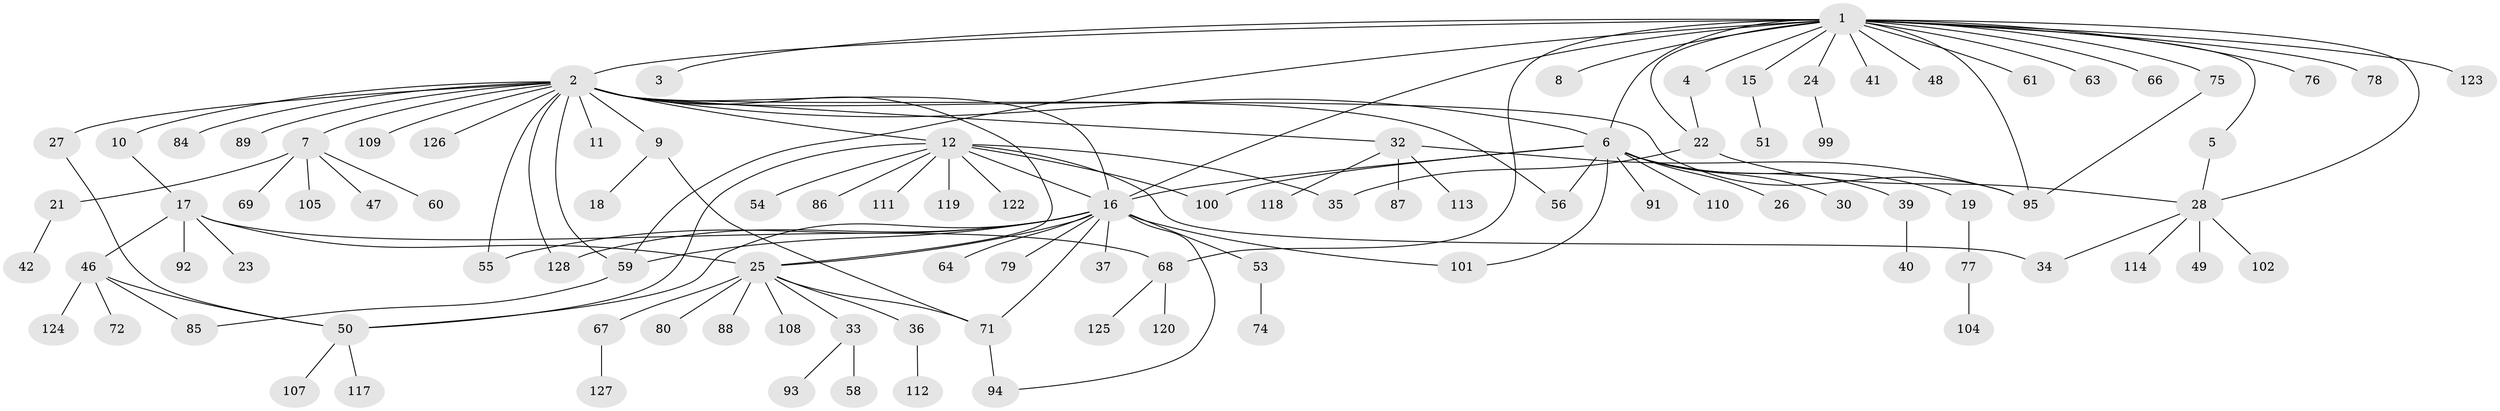 // original degree distribution, {25: 0.007751937984496124, 22: 0.007751937984496124, 1: 0.5348837209302325, 2: 0.23255813953488372, 6: 0.031007751937984496, 7: 0.007751937984496124, 4: 0.031007751937984496, 8: 0.015503875968992248, 11: 0.007751937984496124, 5: 0.03875968992248062, 17: 0.007751937984496124, 3: 0.07751937984496124}
// Generated by graph-tools (version 1.1) at 2025/11/02/27/25 16:11:14]
// undirected, 101 vertices, 129 edges
graph export_dot {
graph [start="1"]
  node [color=gray90,style=filled];
  1 [super="+90"];
  2 [super="+20"];
  3;
  4;
  5;
  6 [super="+13"];
  7 [super="+65"];
  8;
  9 [super="+31"];
  10;
  11;
  12 [super="+14"];
  15;
  16 [super="+38"];
  17 [super="+52"];
  18;
  19 [super="+29"];
  21;
  22 [super="+129"];
  23;
  24 [super="+116"];
  25 [super="+45"];
  26 [super="+44"];
  27 [super="+81"];
  28 [super="+43"];
  30;
  32 [super="+57"];
  33;
  34;
  35 [super="+98"];
  36;
  37;
  39;
  40;
  41;
  42;
  46;
  47;
  48 [super="+70"];
  49;
  50 [super="+97"];
  51;
  53;
  54;
  55 [super="+83"];
  56;
  58;
  59 [super="+62"];
  60;
  61 [super="+121"];
  63;
  64;
  66;
  67 [super="+96"];
  68 [super="+73"];
  69 [super="+82"];
  71 [super="+103"];
  72;
  74;
  75;
  76;
  77 [super="+106"];
  78;
  79;
  80;
  84;
  85;
  86;
  87;
  88;
  89 [super="+115"];
  91;
  92;
  93;
  94;
  95;
  99;
  100;
  101;
  102;
  104;
  105;
  107;
  108;
  109;
  110;
  111;
  112;
  113;
  114;
  117;
  118;
  119;
  120;
  122;
  123;
  124;
  125;
  126;
  127;
  128;
  1 -- 2;
  1 -- 3;
  1 -- 4;
  1 -- 5;
  1 -- 6 [weight=2];
  1 -- 8;
  1 -- 15;
  1 -- 22;
  1 -- 24;
  1 -- 28;
  1 -- 41;
  1 -- 48;
  1 -- 61;
  1 -- 63;
  1 -- 66;
  1 -- 75;
  1 -- 76;
  1 -- 78;
  1 -- 95;
  1 -- 123;
  1 -- 16;
  1 -- 68;
  1 -- 59;
  2 -- 7;
  2 -- 9;
  2 -- 10;
  2 -- 11;
  2 -- 12;
  2 -- 16;
  2 -- 27;
  2 -- 32;
  2 -- 55;
  2 -- 56;
  2 -- 84;
  2 -- 89;
  2 -- 95;
  2 -- 109;
  2 -- 126;
  2 -- 128;
  2 -- 6;
  2 -- 25;
  2 -- 59;
  4 -- 22;
  5 -- 28;
  6 -- 19;
  6 -- 56;
  6 -- 101;
  6 -- 100;
  6 -- 39;
  6 -- 110;
  6 -- 16;
  6 -- 26;
  6 -- 91;
  6 -- 30;
  7 -- 21;
  7 -- 47;
  7 -- 60;
  7 -- 69;
  7 -- 105;
  9 -- 18;
  9 -- 71;
  10 -- 17;
  12 -- 16;
  12 -- 54;
  12 -- 86;
  12 -- 100;
  12 -- 111;
  12 -- 50;
  12 -- 34;
  12 -- 119;
  12 -- 122;
  12 -- 35;
  15 -- 51;
  16 -- 25;
  16 -- 37;
  16 -- 53;
  16 -- 59;
  16 -- 64;
  16 -- 71;
  16 -- 79;
  16 -- 94;
  16 -- 101;
  16 -- 128;
  16 -- 50;
  16 -- 55;
  17 -- 23;
  17 -- 46;
  17 -- 68;
  17 -- 92;
  17 -- 25;
  19 -- 77;
  21 -- 42;
  22 -- 35;
  22 -- 28;
  24 -- 99;
  25 -- 33;
  25 -- 36;
  25 -- 80;
  25 -- 67;
  25 -- 71;
  25 -- 88;
  25 -- 108;
  27 -- 50;
  28 -- 102;
  28 -- 49;
  28 -- 34;
  28 -- 114;
  32 -- 87;
  32 -- 95;
  32 -- 113;
  32 -- 118;
  33 -- 58;
  33 -- 93;
  36 -- 112;
  39 -- 40;
  46 -- 72;
  46 -- 85;
  46 -- 124;
  46 -- 50;
  50 -- 117;
  50 -- 107;
  53 -- 74;
  59 -- 85;
  67 -- 127;
  68 -- 120;
  68 -- 125;
  71 -- 94;
  75 -- 95;
  77 -- 104;
}
